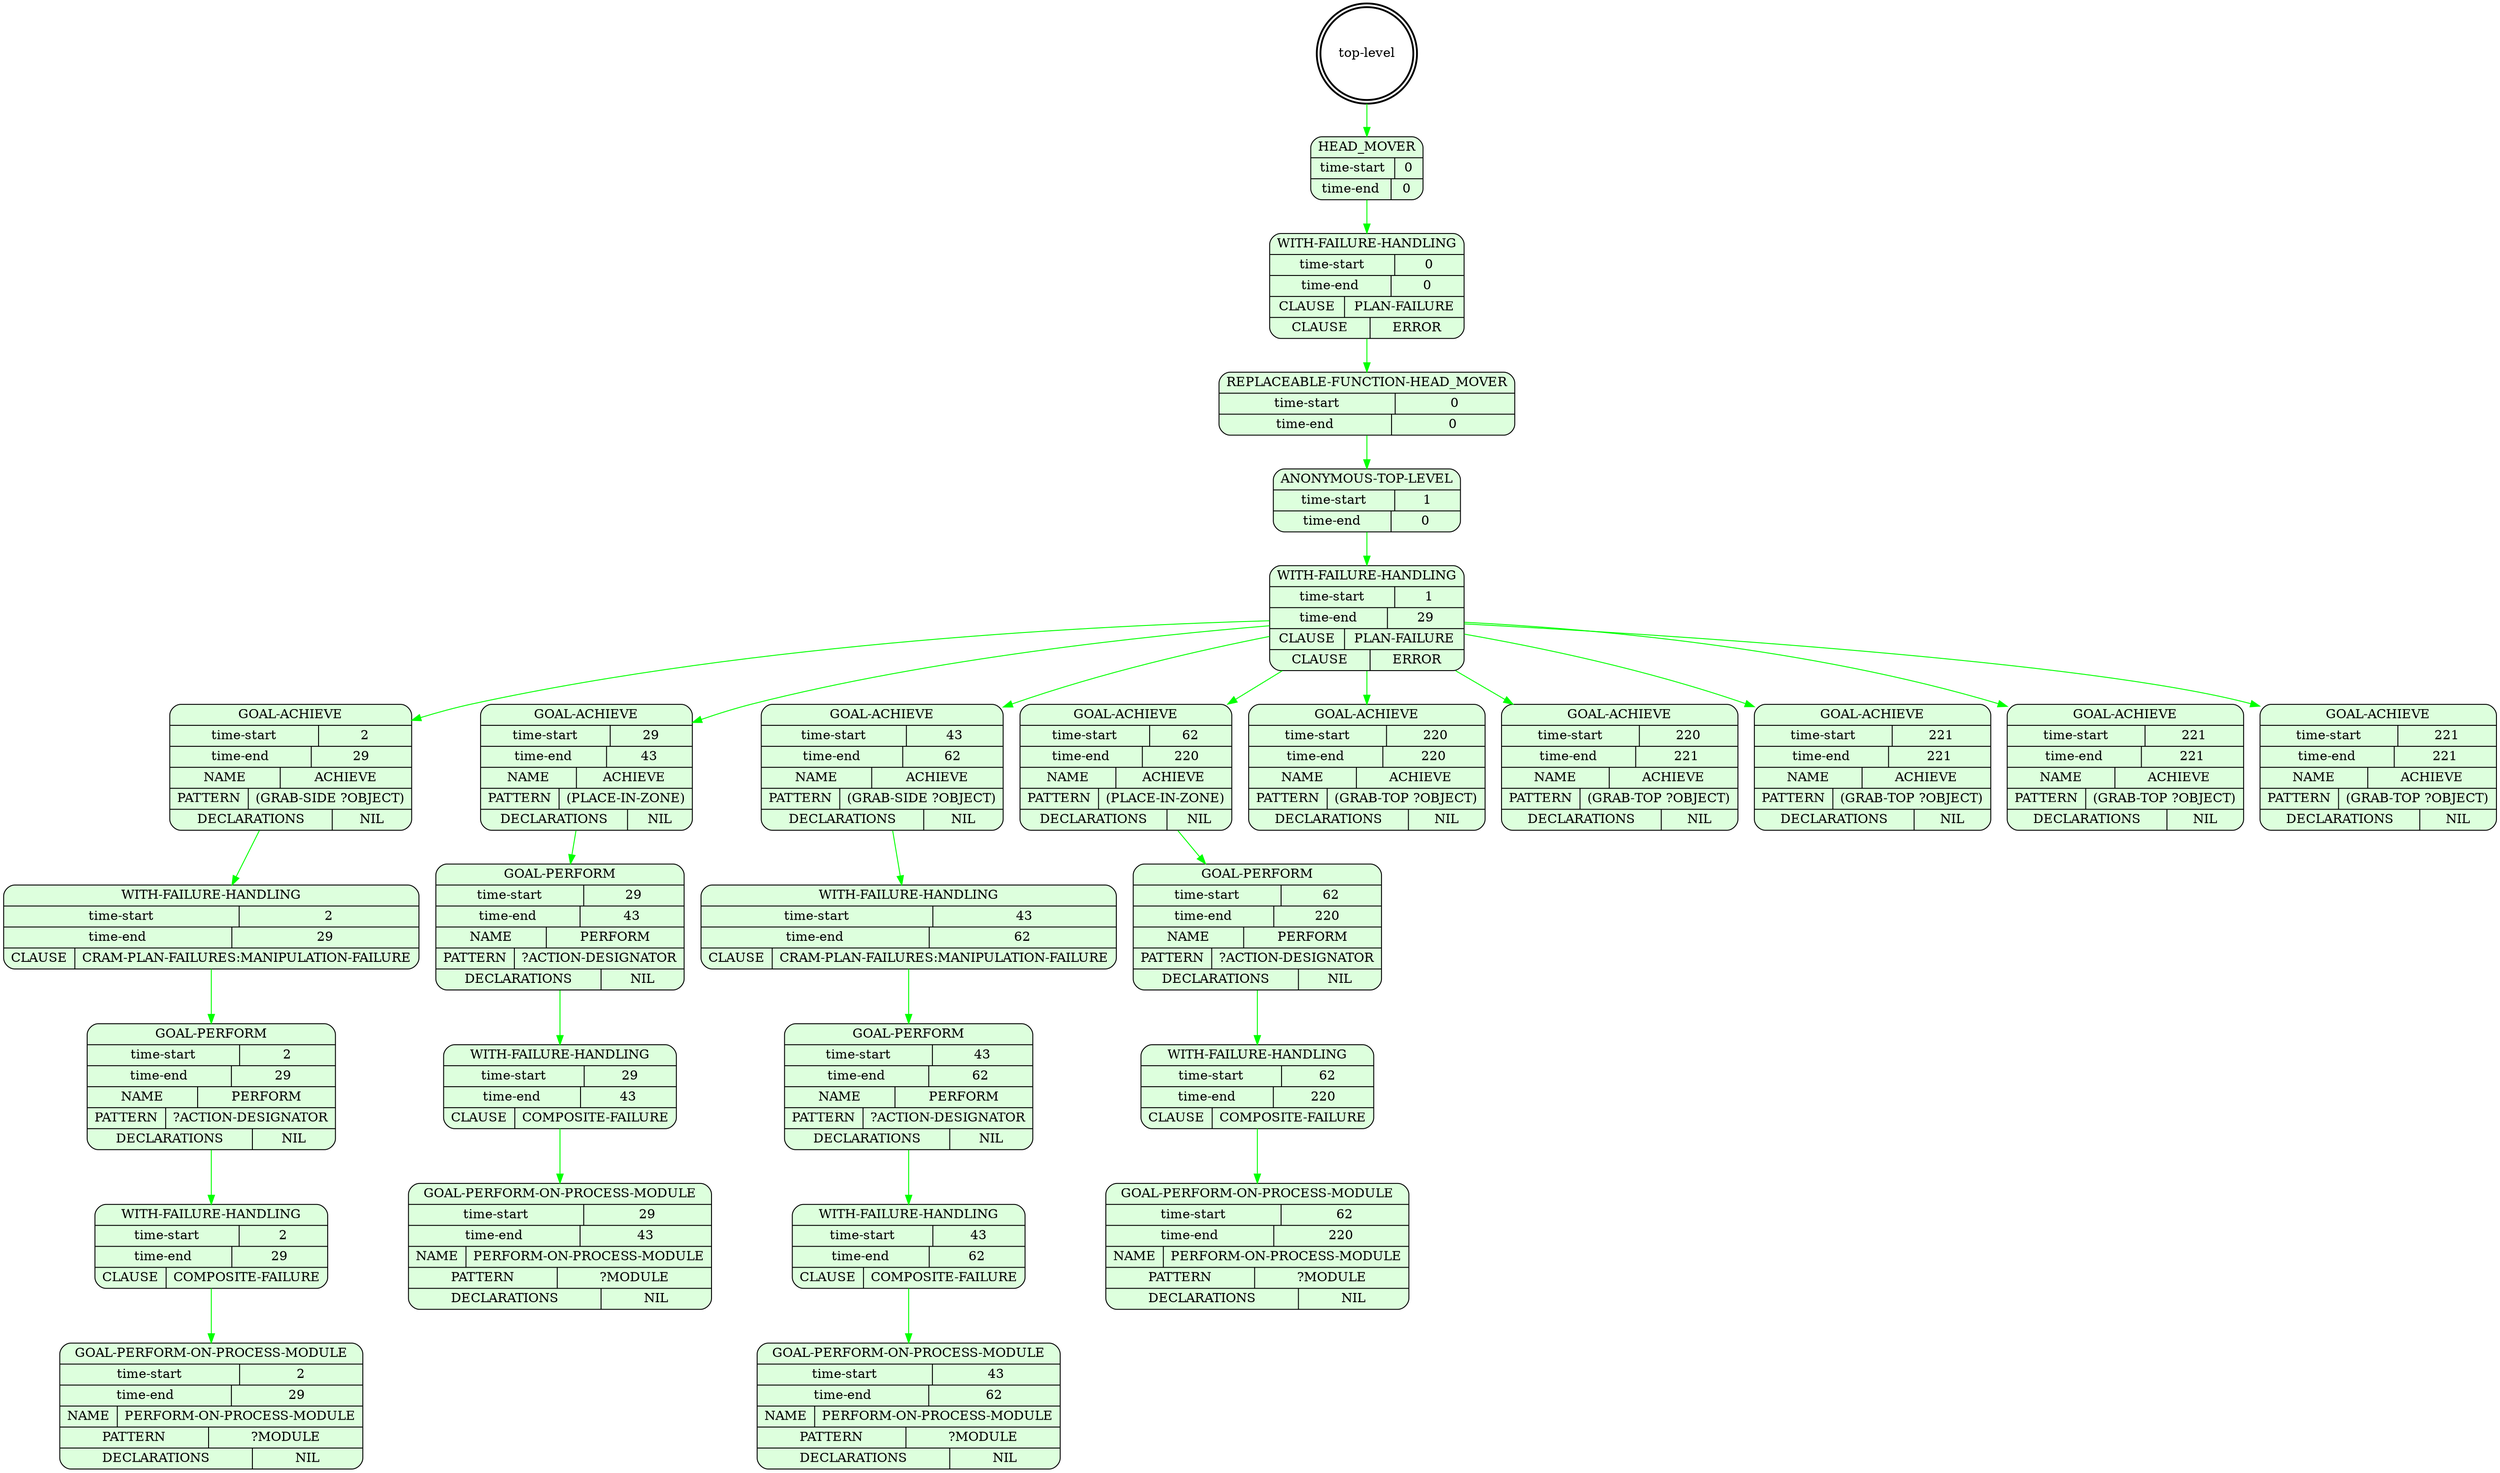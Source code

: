 digraph plangraph_aBiMtEh6gAOiomvp {
  node_9EL3CbpYx0jgZDsC [shape=doublecircle, style=bold, label="top-level"];

  node_WxJaNdSTjvwOYpUw [shape=Mrecord, style=filled, fillcolor="#ddffdd", label="{HEAD_MOVER|{time-start | 0}|{time-end | 0}}"];
  edge [color="green", label=""];
  node_9EL3CbpYx0jgZDsC -> node_WxJaNdSTjvwOYpUw;

  node_ubfW6sXTQWi24aYg [shape=Mrecord, style=filled, fillcolor="#ddffdd", label="{WITH-FAILURE-HANDLING|{time-start | 0}|{time-end | 0}|{CLAUSE | PLAN-FAILURE}|{CLAUSE | ERROR}}"];
  edge [color="green", label=""];
  node_WxJaNdSTjvwOYpUw -> node_ubfW6sXTQWi24aYg;

  node_Fwov5FgpWhP48zGa [shape=Mrecord, style=filled, fillcolor="#ddffdd", label="{REPLACEABLE-FUNCTION-HEAD_MOVER|{time-start | 0}|{time-end | 0}}"];
  edge [color="green", label=""];
  node_ubfW6sXTQWi24aYg -> node_Fwov5FgpWhP48zGa;

  node_7WOMrwhwLExuSaYy [shape=Mrecord, style=filled, fillcolor="#ddffdd", label="{ANONYMOUS-TOP-LEVEL|{time-start | 1}|{time-end | 0}}"];
  edge [color="green", label=""];
  node_Fwov5FgpWhP48zGa -> node_7WOMrwhwLExuSaYy;

  node_FbKTEO5bMj9ZUqLG [shape=Mrecord, style=filled, fillcolor="#ddffdd", label="{WITH-FAILURE-HANDLING|{time-start | 1}|{time-end | 29}|{CLAUSE | PLAN-FAILURE}|{CLAUSE | ERROR}}"];
  edge [color="green", label=""];
  node_7WOMrwhwLExuSaYy -> node_FbKTEO5bMj9ZUqLG;

  node_qxTvFBWB2XBc7x4w [shape=Mrecord, style=filled, fillcolor="#ddffdd", label="{GOAL-ACHIEVE|{time-start | 2}|{time-end | 29}|{NAME | ACHIEVE}|{PATTERN | (GRAB-SIDE ?OBJECT)}|{DECLARATIONS | NIL}}"];
  edge [color="green", label=""];
  node_FbKTEO5bMj9ZUqLG -> node_qxTvFBWB2XBc7x4w;

  node_biJVbIOb0ZS7ZdBT [shape=Mrecord, style=filled, fillcolor="#ddffdd", label="{WITH-FAILURE-HANDLING|{time-start | 2}|{time-end | 29}|{CLAUSE | CRAM-PLAN-FAILURES:MANIPULATION-FAILURE}}"];
  edge [color="green", label=""];
  node_qxTvFBWB2XBc7x4w -> node_biJVbIOb0ZS7ZdBT;

  node_trsIkyj1TqfH7rK8 [shape=Mrecord, style=filled, fillcolor="#ddffdd", label="{GOAL-PERFORM|{time-start | 2}|{time-end | 29}|{NAME | PERFORM}|{PATTERN | ?ACTION-DESIGNATOR}|{DECLARATIONS | NIL}}"];
  edge [color="green", label=""];
  node_biJVbIOb0ZS7ZdBT -> node_trsIkyj1TqfH7rK8;

  node_5Rx9aiRs6ICbCyBH [shape=Mrecord, style=filled, fillcolor="#ddffdd", label="{WITH-FAILURE-HANDLING|{time-start | 2}|{time-end | 29}|{CLAUSE | COMPOSITE-FAILURE}}"];
  edge [color="green", label=""];
  node_trsIkyj1TqfH7rK8 -> node_5Rx9aiRs6ICbCyBH;

  node_Me2VwqBJ59t4yL1k [shape=Mrecord, style=filled, fillcolor="#ddffdd", label="{GOAL-PERFORM-ON-PROCESS-MODULE|{time-start | 2}|{time-end | 29}|{NAME | PERFORM-ON-PROCESS-MODULE}|{PATTERN | ?MODULE}|{DECLARATIONS | NIL}}"];
  edge [color="green", label=""];
  node_5Rx9aiRs6ICbCyBH -> node_Me2VwqBJ59t4yL1k;

  node_Y2wqIpiqTlpcful2 [shape=Mrecord, style=filled, fillcolor="#ddffdd", label="{GOAL-ACHIEVE|{time-start | 29}|{time-end | 43}|{NAME | ACHIEVE}|{PATTERN | (PLACE-IN-ZONE)}|{DECLARATIONS | NIL}}"];
  edge [color="green", label=""];
  node_FbKTEO5bMj9ZUqLG -> node_Y2wqIpiqTlpcful2;

  node_npnRnMpRk54UuyXQ [shape=Mrecord, style=filled, fillcolor="#ddffdd", label="{GOAL-PERFORM|{time-start | 29}|{time-end | 43}|{NAME | PERFORM}|{PATTERN | ?ACTION-DESIGNATOR}|{DECLARATIONS | NIL}}"];
  edge [color="green", label=""];
  node_Y2wqIpiqTlpcful2 -> node_npnRnMpRk54UuyXQ;

  node_NNwblXDhKn59rZaG [shape=Mrecord, style=filled, fillcolor="#ddffdd", label="{WITH-FAILURE-HANDLING|{time-start | 29}|{time-end | 43}|{CLAUSE | COMPOSITE-FAILURE}}"];
  edge [color="green", label=""];
  node_npnRnMpRk54UuyXQ -> node_NNwblXDhKn59rZaG;

  node_r5MXCuYkb5oC8OQ4 [shape=Mrecord, style=filled, fillcolor="#ddffdd", label="{GOAL-PERFORM-ON-PROCESS-MODULE|{time-start | 29}|{time-end | 43}|{NAME | PERFORM-ON-PROCESS-MODULE}|{PATTERN | ?MODULE}|{DECLARATIONS | NIL}}"];
  edge [color="green", label=""];
  node_NNwblXDhKn59rZaG -> node_r5MXCuYkb5oC8OQ4;

  node_pJswbblFCuBqHOyG [shape=Mrecord, style=filled, fillcolor="#ddffdd", label="{GOAL-ACHIEVE|{time-start | 43}|{time-end | 62}|{NAME | ACHIEVE}|{PATTERN | (GRAB-SIDE ?OBJECT)}|{DECLARATIONS | NIL}}"];
  edge [color="green", label=""];
  node_FbKTEO5bMj9ZUqLG -> node_pJswbblFCuBqHOyG;

  node_yK0sqpnP2buItkqT [shape=Mrecord, style=filled, fillcolor="#ddffdd", label="{WITH-FAILURE-HANDLING|{time-start | 43}|{time-end | 62}|{CLAUSE | CRAM-PLAN-FAILURES:MANIPULATION-FAILURE}}"];
  edge [color="green", label=""];
  node_pJswbblFCuBqHOyG -> node_yK0sqpnP2buItkqT;

  node_qRVHLtNyMO8HSBhf [shape=Mrecord, style=filled, fillcolor="#ddffdd", label="{GOAL-PERFORM|{time-start | 43}|{time-end | 62}|{NAME | PERFORM}|{PATTERN | ?ACTION-DESIGNATOR}|{DECLARATIONS | NIL}}"];
  edge [color="green", label=""];
  node_yK0sqpnP2buItkqT -> node_qRVHLtNyMO8HSBhf;

  node_uvZ1ODNeVYQkdfPN [shape=Mrecord, style=filled, fillcolor="#ddffdd", label="{WITH-FAILURE-HANDLING|{time-start | 43}|{time-end | 62}|{CLAUSE | COMPOSITE-FAILURE}}"];
  edge [color="green", label=""];
  node_qRVHLtNyMO8HSBhf -> node_uvZ1ODNeVYQkdfPN;

  node_6VopILnqBkFH8gAZ [shape=Mrecord, style=filled, fillcolor="#ddffdd", label="{GOAL-PERFORM-ON-PROCESS-MODULE|{time-start | 43}|{time-end | 62}|{NAME | PERFORM-ON-PROCESS-MODULE}|{PATTERN | ?MODULE}|{DECLARATIONS | NIL}}"];
  edge [color="green", label=""];
  node_uvZ1ODNeVYQkdfPN -> node_6VopILnqBkFH8gAZ;

  node_yTrcuDGy3AdT91Wg [shape=Mrecord, style=filled, fillcolor="#ddffdd", label="{GOAL-ACHIEVE|{time-start | 62}|{time-end | 220}|{NAME | ACHIEVE}|{PATTERN | (PLACE-IN-ZONE)}|{DECLARATIONS | NIL}}"];
  edge [color="green", label=""];
  node_FbKTEO5bMj9ZUqLG -> node_yTrcuDGy3AdT91Wg;

  node_m5vNLEWTsQV2WZa6 [shape=Mrecord, style=filled, fillcolor="#ddffdd", label="{GOAL-PERFORM|{time-start | 62}|{time-end | 220}|{NAME | PERFORM}|{PATTERN | ?ACTION-DESIGNATOR}|{DECLARATIONS | NIL}}"];
  edge [color="green", label=""];
  node_yTrcuDGy3AdT91Wg -> node_m5vNLEWTsQV2WZa6;

  node_thja4Rf15YDHX4i2 [shape=Mrecord, style=filled, fillcolor="#ddffdd", label="{WITH-FAILURE-HANDLING|{time-start | 62}|{time-end | 220}|{CLAUSE | COMPOSITE-FAILURE}}"];
  edge [color="green", label=""];
  node_m5vNLEWTsQV2WZa6 -> node_thja4Rf15YDHX4i2;

  node_lRYZbWvjgagE6no0 [shape=Mrecord, style=filled, fillcolor="#ddffdd", label="{GOAL-PERFORM-ON-PROCESS-MODULE|{time-start | 62}|{time-end | 220}|{NAME | PERFORM-ON-PROCESS-MODULE}|{PATTERN | ?MODULE}|{DECLARATIONS | NIL}}"];
  edge [color="green", label=""];
  node_thja4Rf15YDHX4i2 -> node_lRYZbWvjgagE6no0;

  node_N02qdMFpv9Bss3SA [shape=Mrecord, style=filled, fillcolor="#ddffdd", label="{GOAL-ACHIEVE|{time-start | 220}|{time-end | 220}|{NAME | ACHIEVE}|{PATTERN | (GRAB-TOP ?OBJECT)}|{DECLARATIONS | NIL}}"];
  edge [color="green", label=""];
  node_FbKTEO5bMj9ZUqLG -> node_N02qdMFpv9Bss3SA;

  node_rFrYFwjWvVKRUfSR [shape=Mrecord, style=filled, fillcolor="#ddffdd", label="{GOAL-ACHIEVE|{time-start | 220}|{time-end | 221}|{NAME | ACHIEVE}|{PATTERN | (GRAB-TOP ?OBJECT)}|{DECLARATIONS | NIL}}"];
  edge [color="green", label=""];
  node_FbKTEO5bMj9ZUqLG -> node_rFrYFwjWvVKRUfSR;

  node_Ouam87QJiIYYzoP9 [shape=Mrecord, style=filled, fillcolor="#ddffdd", label="{GOAL-ACHIEVE|{time-start | 221}|{time-end | 221}|{NAME | ACHIEVE}|{PATTERN | (GRAB-TOP ?OBJECT)}|{DECLARATIONS | NIL}}"];
  edge [color="green", label=""];
  node_FbKTEO5bMj9ZUqLG -> node_Ouam87QJiIYYzoP9;

  node_srNiYXpKyBeBRAEK [shape=Mrecord, style=filled, fillcolor="#ddffdd", label="{GOAL-ACHIEVE|{time-start | 221}|{time-end | 221}|{NAME | ACHIEVE}|{PATTERN | (GRAB-TOP ?OBJECT)}|{DECLARATIONS | NIL}}"];
  edge [color="green", label=""];
  node_FbKTEO5bMj9ZUqLG -> node_srNiYXpKyBeBRAEK;

  node_uGTDHoAg6jPDCP45 [shape=Mrecord, style=filled, fillcolor="#ddffdd", label="{GOAL-ACHIEVE|{time-start | 221}|{time-end | 221}|{NAME | ACHIEVE}|{PATTERN | (GRAB-TOP ?OBJECT)}|{DECLARATIONS | NIL}}"];
  edge [color="green", label=""];
  node_FbKTEO5bMj9ZUqLG -> node_uGTDHoAg6jPDCP45;
}
